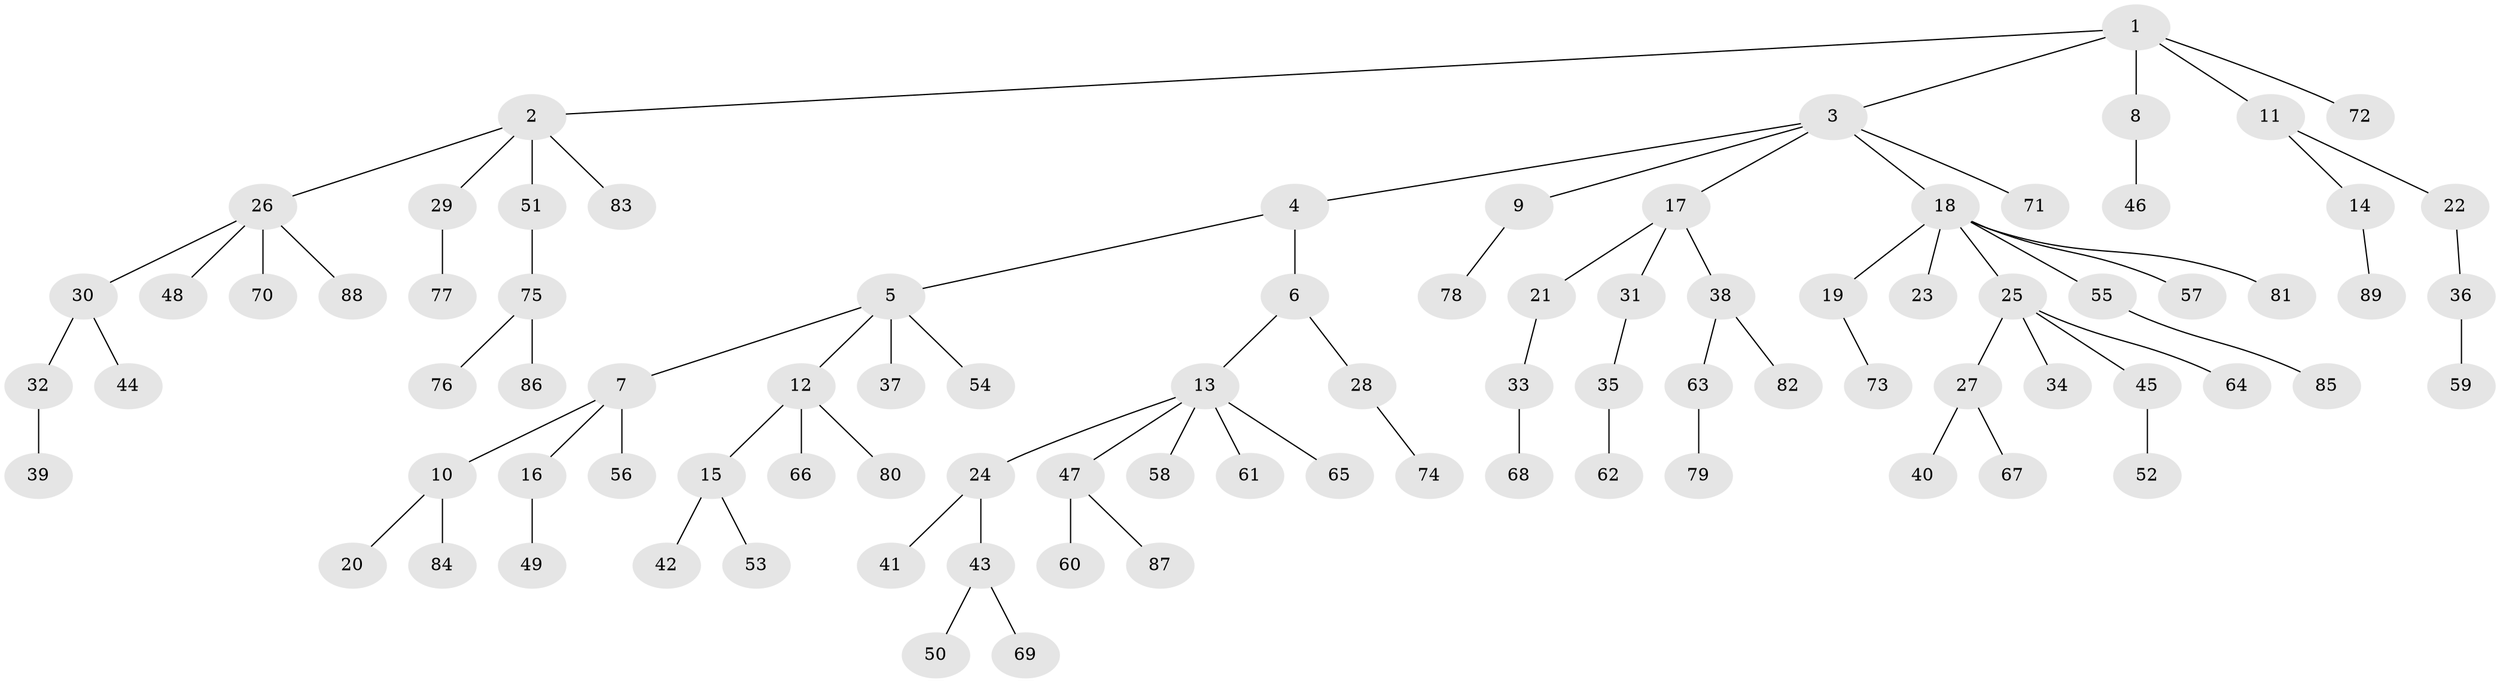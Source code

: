 // Generated by graph-tools (version 1.1) at 2025/26/03/09/25 03:26:26]
// undirected, 89 vertices, 88 edges
graph export_dot {
graph [start="1"]
  node [color=gray90,style=filled];
  1;
  2;
  3;
  4;
  5;
  6;
  7;
  8;
  9;
  10;
  11;
  12;
  13;
  14;
  15;
  16;
  17;
  18;
  19;
  20;
  21;
  22;
  23;
  24;
  25;
  26;
  27;
  28;
  29;
  30;
  31;
  32;
  33;
  34;
  35;
  36;
  37;
  38;
  39;
  40;
  41;
  42;
  43;
  44;
  45;
  46;
  47;
  48;
  49;
  50;
  51;
  52;
  53;
  54;
  55;
  56;
  57;
  58;
  59;
  60;
  61;
  62;
  63;
  64;
  65;
  66;
  67;
  68;
  69;
  70;
  71;
  72;
  73;
  74;
  75;
  76;
  77;
  78;
  79;
  80;
  81;
  82;
  83;
  84;
  85;
  86;
  87;
  88;
  89;
  1 -- 2;
  1 -- 3;
  1 -- 8;
  1 -- 11;
  1 -- 72;
  2 -- 26;
  2 -- 29;
  2 -- 51;
  2 -- 83;
  3 -- 4;
  3 -- 9;
  3 -- 17;
  3 -- 18;
  3 -- 71;
  4 -- 5;
  4 -- 6;
  5 -- 7;
  5 -- 12;
  5 -- 37;
  5 -- 54;
  6 -- 13;
  6 -- 28;
  7 -- 10;
  7 -- 16;
  7 -- 56;
  8 -- 46;
  9 -- 78;
  10 -- 20;
  10 -- 84;
  11 -- 14;
  11 -- 22;
  12 -- 15;
  12 -- 66;
  12 -- 80;
  13 -- 24;
  13 -- 47;
  13 -- 58;
  13 -- 61;
  13 -- 65;
  14 -- 89;
  15 -- 42;
  15 -- 53;
  16 -- 49;
  17 -- 21;
  17 -- 31;
  17 -- 38;
  18 -- 19;
  18 -- 23;
  18 -- 25;
  18 -- 55;
  18 -- 57;
  18 -- 81;
  19 -- 73;
  21 -- 33;
  22 -- 36;
  24 -- 41;
  24 -- 43;
  25 -- 27;
  25 -- 34;
  25 -- 45;
  25 -- 64;
  26 -- 30;
  26 -- 48;
  26 -- 70;
  26 -- 88;
  27 -- 40;
  27 -- 67;
  28 -- 74;
  29 -- 77;
  30 -- 32;
  30 -- 44;
  31 -- 35;
  32 -- 39;
  33 -- 68;
  35 -- 62;
  36 -- 59;
  38 -- 63;
  38 -- 82;
  43 -- 50;
  43 -- 69;
  45 -- 52;
  47 -- 60;
  47 -- 87;
  51 -- 75;
  55 -- 85;
  63 -- 79;
  75 -- 76;
  75 -- 86;
}
